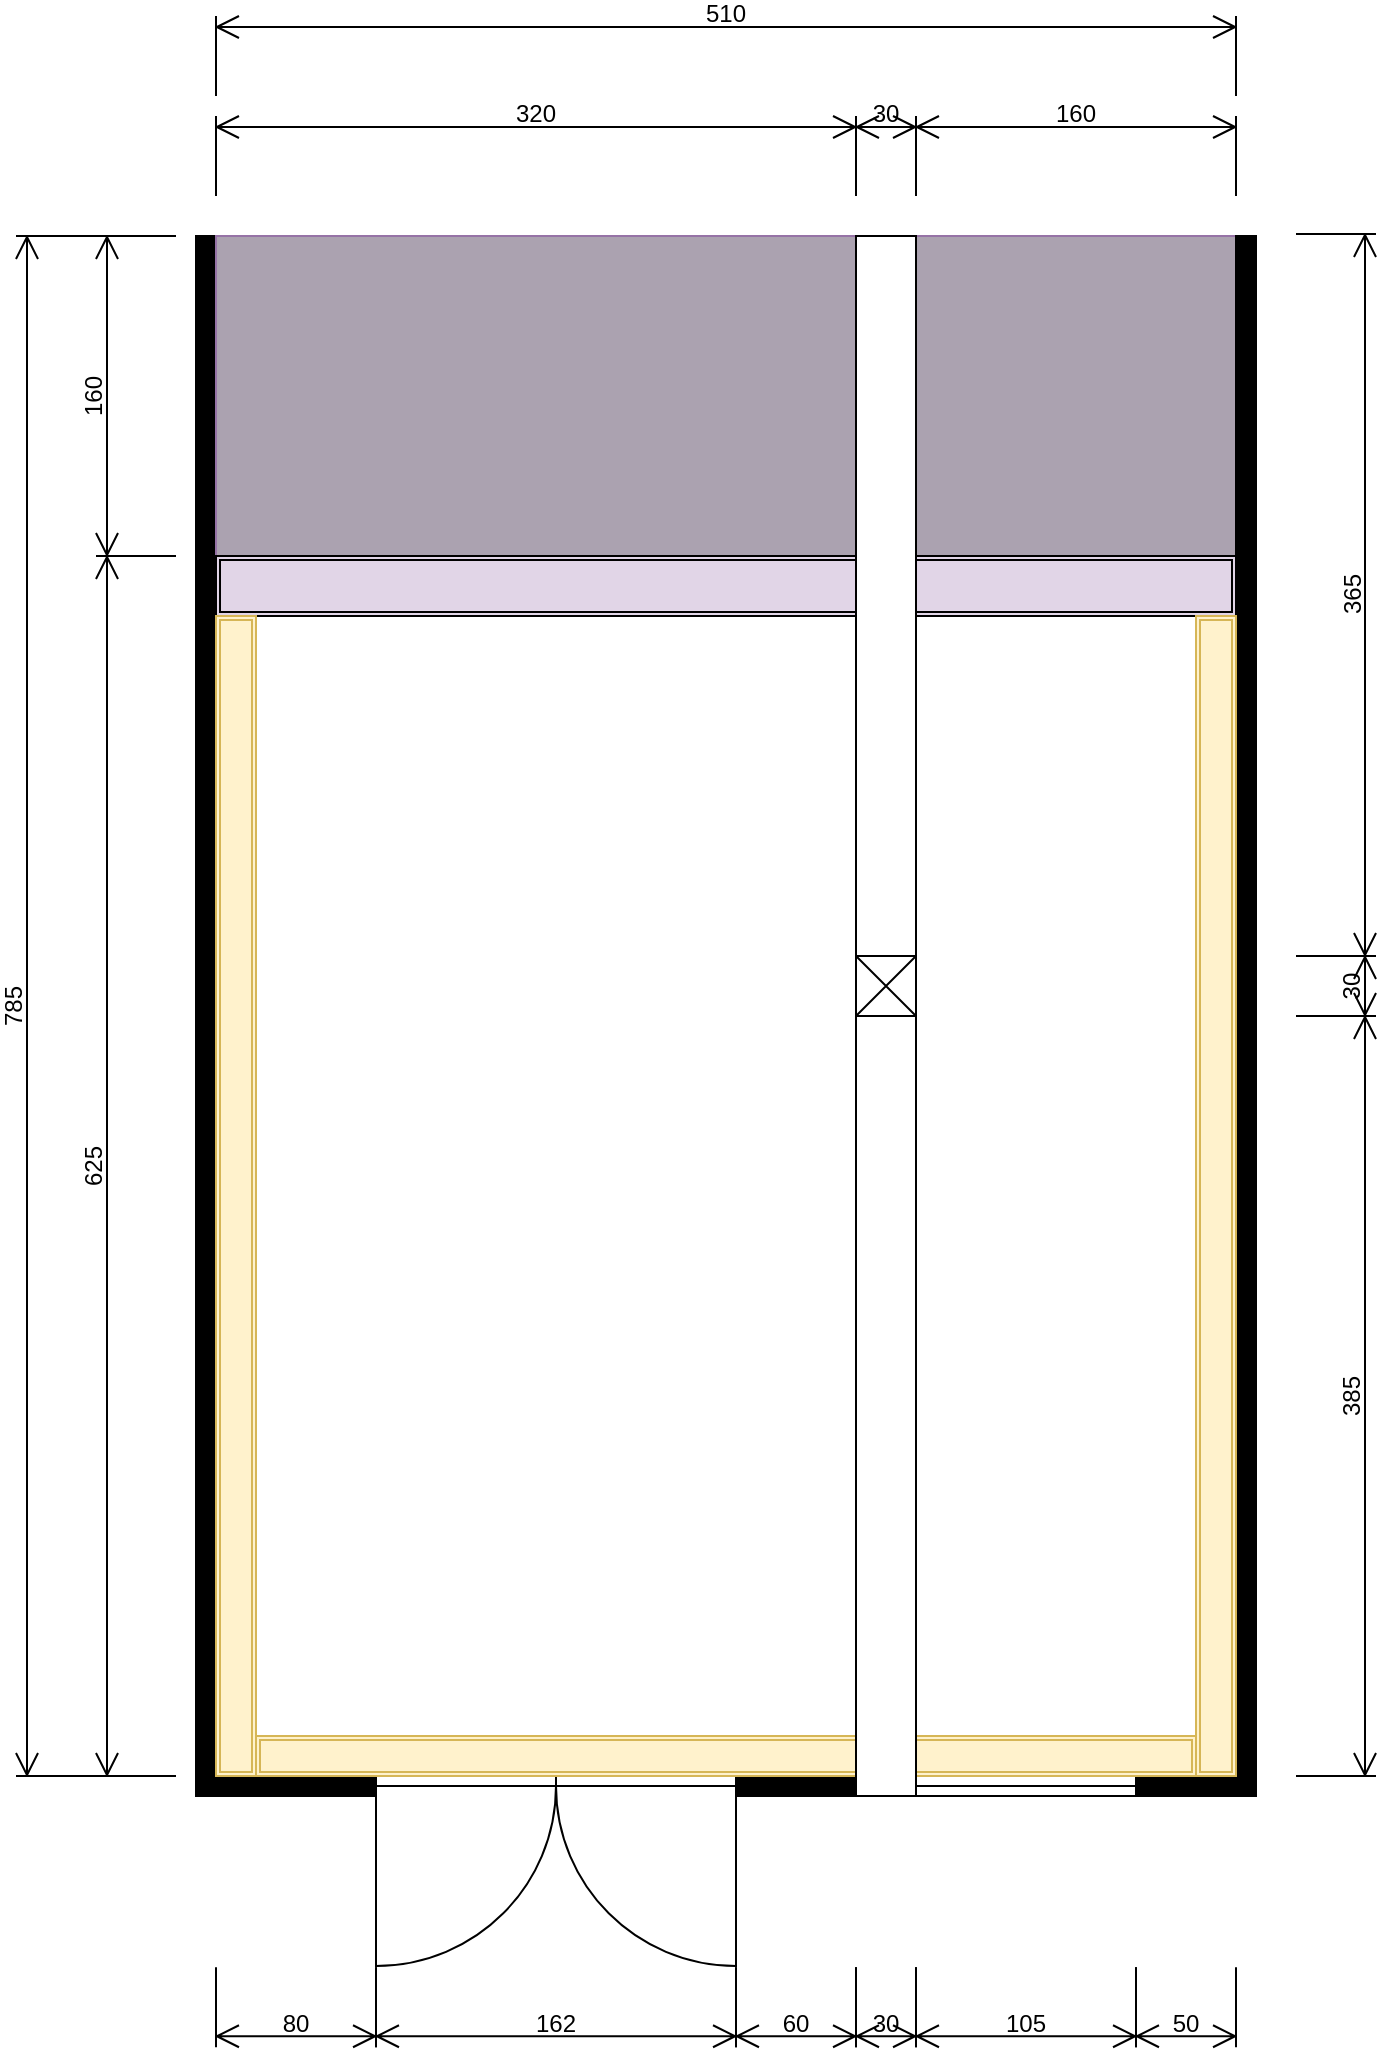 <mxfile version="22.0.8" type="github">
  <diagram name="Page-1" id="38b20595-45e3-9b7f-d5ca-b57f44c5b66d">
    <mxGraphModel dx="2589" dy="842" grid="1" gridSize="10" guides="1" tooltips="1" connect="1" arrows="1" fold="1" page="1" pageScale="1" pageWidth="1169" pageHeight="827" background="none" math="0" shadow="0">
      <root>
        <mxCell id="0" />
        <mxCell id="1" parent="0" />
        <mxCell id="DVu48KI71VsZCIkEHZR0-2" value="" style="verticalLabelPosition=bottom;html=1;verticalAlign=top;align=center;shape=mxgraph.floorplan.wall;fillColor=strokeColor;direction=south;" parent="1" vertex="1">
          <mxGeometry x="80" y="880" width="10" height="780" as="geometry" />
        </mxCell>
        <mxCell id="DVu48KI71VsZCIkEHZR0-3" value="" style="rounded=0;whiteSpace=wrap;html=1;fillColor=#ABA2B0;strokeColor=#9673a6;" parent="1" vertex="1">
          <mxGeometry x="90" y="880" width="320" height="160" as="geometry" />
        </mxCell>
        <mxCell id="DVu48KI71VsZCIkEHZR0-5" value="" style="rounded=0;whiteSpace=wrap;html=1;fillColor=#ABA2B0;strokeColor=#9673a6;" parent="1" vertex="1">
          <mxGeometry x="440" y="880" width="160" height="160" as="geometry" />
        </mxCell>
        <mxCell id="DVu48KI71VsZCIkEHZR0-9" value="" style="verticalLabelPosition=bottom;html=1;verticalAlign=top;align=center;shape=mxgraph.floorplan.wall;fillColor=strokeColor;" parent="1" vertex="1">
          <mxGeometry x="90" y="1650" width="80" height="10" as="geometry" />
        </mxCell>
        <mxCell id="DVu48KI71VsZCIkEHZR0-10" value="" style="verticalLabelPosition=bottom;html=1;verticalAlign=top;align=center;shape=mxgraph.floorplan.wall;fillColor=strokeColor;" parent="1" vertex="1">
          <mxGeometry x="350" y="1650" width="60" height="10" as="geometry" />
        </mxCell>
        <mxCell id="DVu48KI71VsZCIkEHZR0-13" value="" style="verticalLabelPosition=bottom;html=1;verticalAlign=top;align=center;shape=mxgraph.floorplan.wall;fillColor=strokeColor;direction=south;" parent="1" vertex="1">
          <mxGeometry x="600" y="880" width="10" height="780" as="geometry" />
        </mxCell>
        <mxCell id="DVu48KI71VsZCIkEHZR0-14" value="" style="verticalLabelPosition=bottom;html=1;verticalAlign=top;align=center;shape=mxgraph.floorplan.wall;fillColor=strokeColor;" parent="1" vertex="1">
          <mxGeometry x="550" y="1650" width="50" height="10" as="geometry" />
        </mxCell>
        <mxCell id="DVu48KI71VsZCIkEHZR0-15" value="" style="verticalLabelPosition=bottom;html=1;verticalAlign=top;align=center;shape=mxgraph.floorplan.doorDouble;aspect=fixed;" parent="1" vertex="1">
          <mxGeometry x="170" y="1650" width="180" height="95.63" as="geometry" />
        </mxCell>
        <mxCell id="DVu48KI71VsZCIkEHZR0-16" value="" style="verticalLabelPosition=bottom;html=1;verticalAlign=top;align=center;shape=mxgraph.floorplan.window;" parent="1" vertex="1">
          <mxGeometry x="440" y="1650" width="110" height="10" as="geometry" />
        </mxCell>
        <mxCell id="DVu48KI71VsZCIkEHZR0-18" value="&lt;div&gt;625&lt;/div&gt;" style="shape=dimension;direction=south;whiteSpace=wrap;html=1;align=center;points=[];verticalAlign=top;labelBackgroundColor=none;horizontal=0;spacingTop=-15;" parent="1" vertex="1">
          <mxGeometry x="30" y="1040" width="40" height="610" as="geometry" />
        </mxCell>
        <mxCell id="DVu48KI71VsZCIkEHZR0-19" value="&lt;div&gt;160&lt;/div&gt;" style="shape=dimension;direction=south;whiteSpace=wrap;html=1;align=center;points=[];verticalAlign=top;labelBackgroundColor=none;horizontal=0;spacingTop=-15;" parent="1" vertex="1">
          <mxGeometry x="30" y="880" width="40" height="160" as="geometry" />
        </mxCell>
        <mxCell id="DVu48KI71VsZCIkEHZR0-23" value="" style="shape=ext;double=1;rounded=0;whiteSpace=wrap;html=1;fillColor=#E1D5E7;" parent="1" vertex="1">
          <mxGeometry x="90" y="1040" width="510" height="30" as="geometry" />
        </mxCell>
        <mxCell id="DVu48KI71VsZCIkEHZR0-24" value="" style="shape=ext;double=1;rounded=0;whiteSpace=wrap;html=1;fillColor=#fff2cc;strokeColor=#d6b656;" parent="1" vertex="1">
          <mxGeometry x="90" y="1070" width="20" height="580" as="geometry" />
        </mxCell>
        <mxCell id="DVu48KI71VsZCIkEHZR0-25" value="" style="shape=ext;double=1;rounded=0;whiteSpace=wrap;html=1;fillColor=#fff2cc;strokeColor=#d6b656;" parent="1" vertex="1">
          <mxGeometry x="580" y="1070" width="20" height="580" as="geometry" />
        </mxCell>
        <mxCell id="DVu48KI71VsZCIkEHZR0-26" value="" style="shape=ext;double=1;rounded=0;whiteSpace=wrap;html=1;fillColor=#fff2cc;strokeColor=#d6b656;rotation=90;" parent="1" vertex="1">
          <mxGeometry x="335" y="1405" width="20" height="470" as="geometry" />
        </mxCell>
        <mxCell id="DVu48KI71VsZCIkEHZR0-4" value="" style="rounded=0;whiteSpace=wrap;html=1;" parent="1" vertex="1">
          <mxGeometry x="410" y="880" width="30" height="780" as="geometry" />
        </mxCell>
        <mxCell id="0tehll-YJkzTE9BKKPZJ-1" value="&lt;div&gt;785&lt;/div&gt;" style="shape=dimension;direction=south;whiteSpace=wrap;html=1;align=center;points=[];verticalAlign=top;labelBackgroundColor=none;horizontal=0;spacingTop=-15;" vertex="1" parent="1">
          <mxGeometry x="-10" y="880" width="40" height="770" as="geometry" />
        </mxCell>
        <mxCell id="0tehll-YJkzTE9BKKPZJ-6" value="" style="verticalLabelPosition=bottom;html=1;verticalAlign=top;align=center;shape=mxgraph.floorplan.elevator;" vertex="1" parent="1">
          <mxGeometry x="410" y="1240" width="30" height="30" as="geometry" />
        </mxCell>
        <mxCell id="0tehll-YJkzTE9BKKPZJ-7" value="385" style="shape=dimension;direction=north;whiteSpace=wrap;html=1;align=center;points=[];verticalAlign=bottom;labelBackgroundColor=none;horizontal=0;spacingBottom=3;" vertex="1" parent="1">
          <mxGeometry x="630" y="1270" width="40" height="380" as="geometry" />
        </mxCell>
        <mxCell id="0tehll-YJkzTE9BKKPZJ-8" value="365" style="shape=dimension;direction=north;whiteSpace=wrap;html=1;align=center;points=[];verticalAlign=bottom;labelBackgroundColor=none;horizontal=0;spacingBottom=3;" vertex="1" parent="1">
          <mxGeometry x="630" y="879" width="40" height="361" as="geometry" />
        </mxCell>
        <mxCell id="0tehll-YJkzTE9BKKPZJ-10" value="30" style="shape=dimension;direction=north;whiteSpace=wrap;html=1;align=center;points=[];verticalAlign=bottom;labelBackgroundColor=none;horizontal=0;spacingBottom=3;" vertex="1" parent="1">
          <mxGeometry x="630" y="1240" width="40" height="30" as="geometry" />
        </mxCell>
        <mxCell id="0tehll-YJkzTE9BKKPZJ-17" value="510" style="shape=dimension;direction=west;whiteSpace=wrap;html=1;align=center;points=[];verticalAlign=top;spacingTop=-15;labelBackgroundColor=none;" vertex="1" parent="1">
          <mxGeometry x="90" y="770" width="510" height="40" as="geometry" />
        </mxCell>
        <mxCell id="0tehll-YJkzTE9BKKPZJ-18" value="320" style="shape=dimension;direction=west;whiteSpace=wrap;html=1;align=center;points=[];verticalAlign=top;spacingTop=-15;labelBackgroundColor=none;" vertex="1" parent="1">
          <mxGeometry x="90" y="820" width="320" height="40" as="geometry" />
        </mxCell>
        <mxCell id="0tehll-YJkzTE9BKKPZJ-20" value="160" style="shape=dimension;direction=west;whiteSpace=wrap;html=1;align=center;points=[];verticalAlign=top;spacingTop=-15;labelBackgroundColor=none;" vertex="1" parent="1">
          <mxGeometry x="440" y="820" width="160" height="40" as="geometry" />
        </mxCell>
        <mxCell id="0tehll-YJkzTE9BKKPZJ-21" value="30" style="shape=dimension;direction=west;whiteSpace=wrap;html=1;align=center;points=[];verticalAlign=top;spacingTop=-15;labelBackgroundColor=none;" vertex="1" parent="1">
          <mxGeometry x="410" y="820" width="30" height="40" as="geometry" />
        </mxCell>
        <mxCell id="0tehll-YJkzTE9BKKPZJ-22" value="80" style="shape=dimension;whiteSpace=wrap;html=1;align=center;points=[];verticalAlign=bottom;spacingBottom=3;labelBackgroundColor=none;" vertex="1" parent="1">
          <mxGeometry x="90" y="1745.63" width="80" height="40" as="geometry" />
        </mxCell>
        <mxCell id="0tehll-YJkzTE9BKKPZJ-23" value="162" style="shape=dimension;whiteSpace=wrap;html=1;align=center;points=[];verticalAlign=bottom;spacingBottom=3;labelBackgroundColor=none;" vertex="1" parent="1">
          <mxGeometry x="170" y="1745.63" width="180" height="40" as="geometry" />
        </mxCell>
        <mxCell id="0tehll-YJkzTE9BKKPZJ-24" value="60" style="shape=dimension;whiteSpace=wrap;html=1;align=center;points=[];verticalAlign=bottom;spacingBottom=3;labelBackgroundColor=none;" vertex="1" parent="1">
          <mxGeometry x="350" y="1745.63" width="60" height="40" as="geometry" />
        </mxCell>
        <mxCell id="0tehll-YJkzTE9BKKPZJ-25" value="30" style="shape=dimension;whiteSpace=wrap;html=1;align=center;points=[];verticalAlign=bottom;spacingBottom=3;labelBackgroundColor=none;" vertex="1" parent="1">
          <mxGeometry x="410" y="1745.63" width="30" height="40" as="geometry" />
        </mxCell>
        <mxCell id="0tehll-YJkzTE9BKKPZJ-26" value="50" style="shape=dimension;whiteSpace=wrap;html=1;align=center;points=[];verticalAlign=bottom;spacingBottom=3;labelBackgroundColor=none;" vertex="1" parent="1">
          <mxGeometry x="550" y="1745.63" width="50" height="40" as="geometry" />
        </mxCell>
        <mxCell id="0tehll-YJkzTE9BKKPZJ-28" value="105" style="shape=dimension;whiteSpace=wrap;html=1;align=center;points=[];verticalAlign=bottom;spacingBottom=3;labelBackgroundColor=none;" vertex="1" parent="1">
          <mxGeometry x="440" y="1745.63" width="110" height="40" as="geometry" />
        </mxCell>
      </root>
    </mxGraphModel>
  </diagram>
</mxfile>
